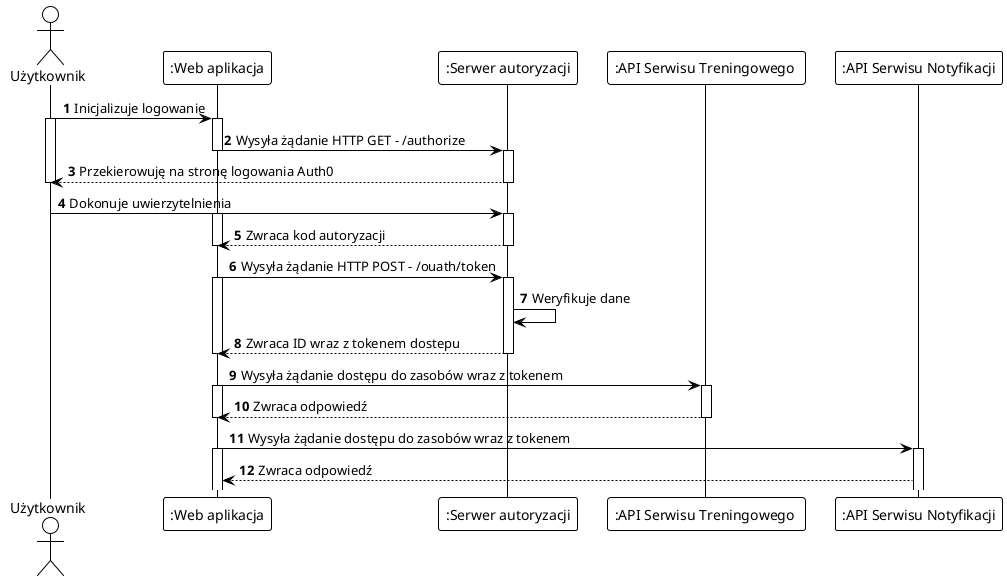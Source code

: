 @startuml
'https://plantuml.com/sequence-diagram
!theme plain

autonumber

actor  User as "Użytkownik"
participant ":Web aplikacja" as SPA
participant ":Serwer autoryzacji" as AuthServer
participant ":API Serwisu Treningowego " as TrainingsServiceAPI
participant ":API Serwisu Notyfikacji" as NotificationServiceAPI

User -> SPA: Inicjalizuje logowanie
activate User
activate SPA

SPA -> AuthServer: Wysyła żądanie HTTP GET - /authorize

deactivate SPA
activate AuthServer
AuthServer --> User: Przekierowuję na stronę logowania Auth0
deactivate User
deactivate AuthServer

User -> AuthServer: Dokonuje uwierzytelnienia

activate AuthServer
activate SPA
AuthServer --> SPA: Zwraca kod autoryzacji
deactivate AuthServer
deactivate SPA


SPA -> AuthServer: Wysyła żądanie HTTP POST - /ouath/token
activate SPA
activate AuthServer
AuthServer -> AuthServer: Weryfikuje dane
AuthServer --> SPA: Zwraca ID wraz z tokenem dostepu
deactivate AuthServer
deactivate SPA


SPA -> TrainingsServiceAPI:  Wysyła żądanie dostępu do zasobów wraz z tokenem
activate SPA
activate TrainingsServiceAPI
TrainingsServiceAPI --> SPA: Zwraca odpowiedź
deactivate TrainingsServiceAPI
deactivate SPA

SPA -> NotificationServiceAPI: Wysyła żądanie dostępu do zasobów wraz z tokenem
activate SPA
activate NotificationServiceAPI
NotificationServiceAPI --> SPA: Zwraca odpowiedź





@enduml
